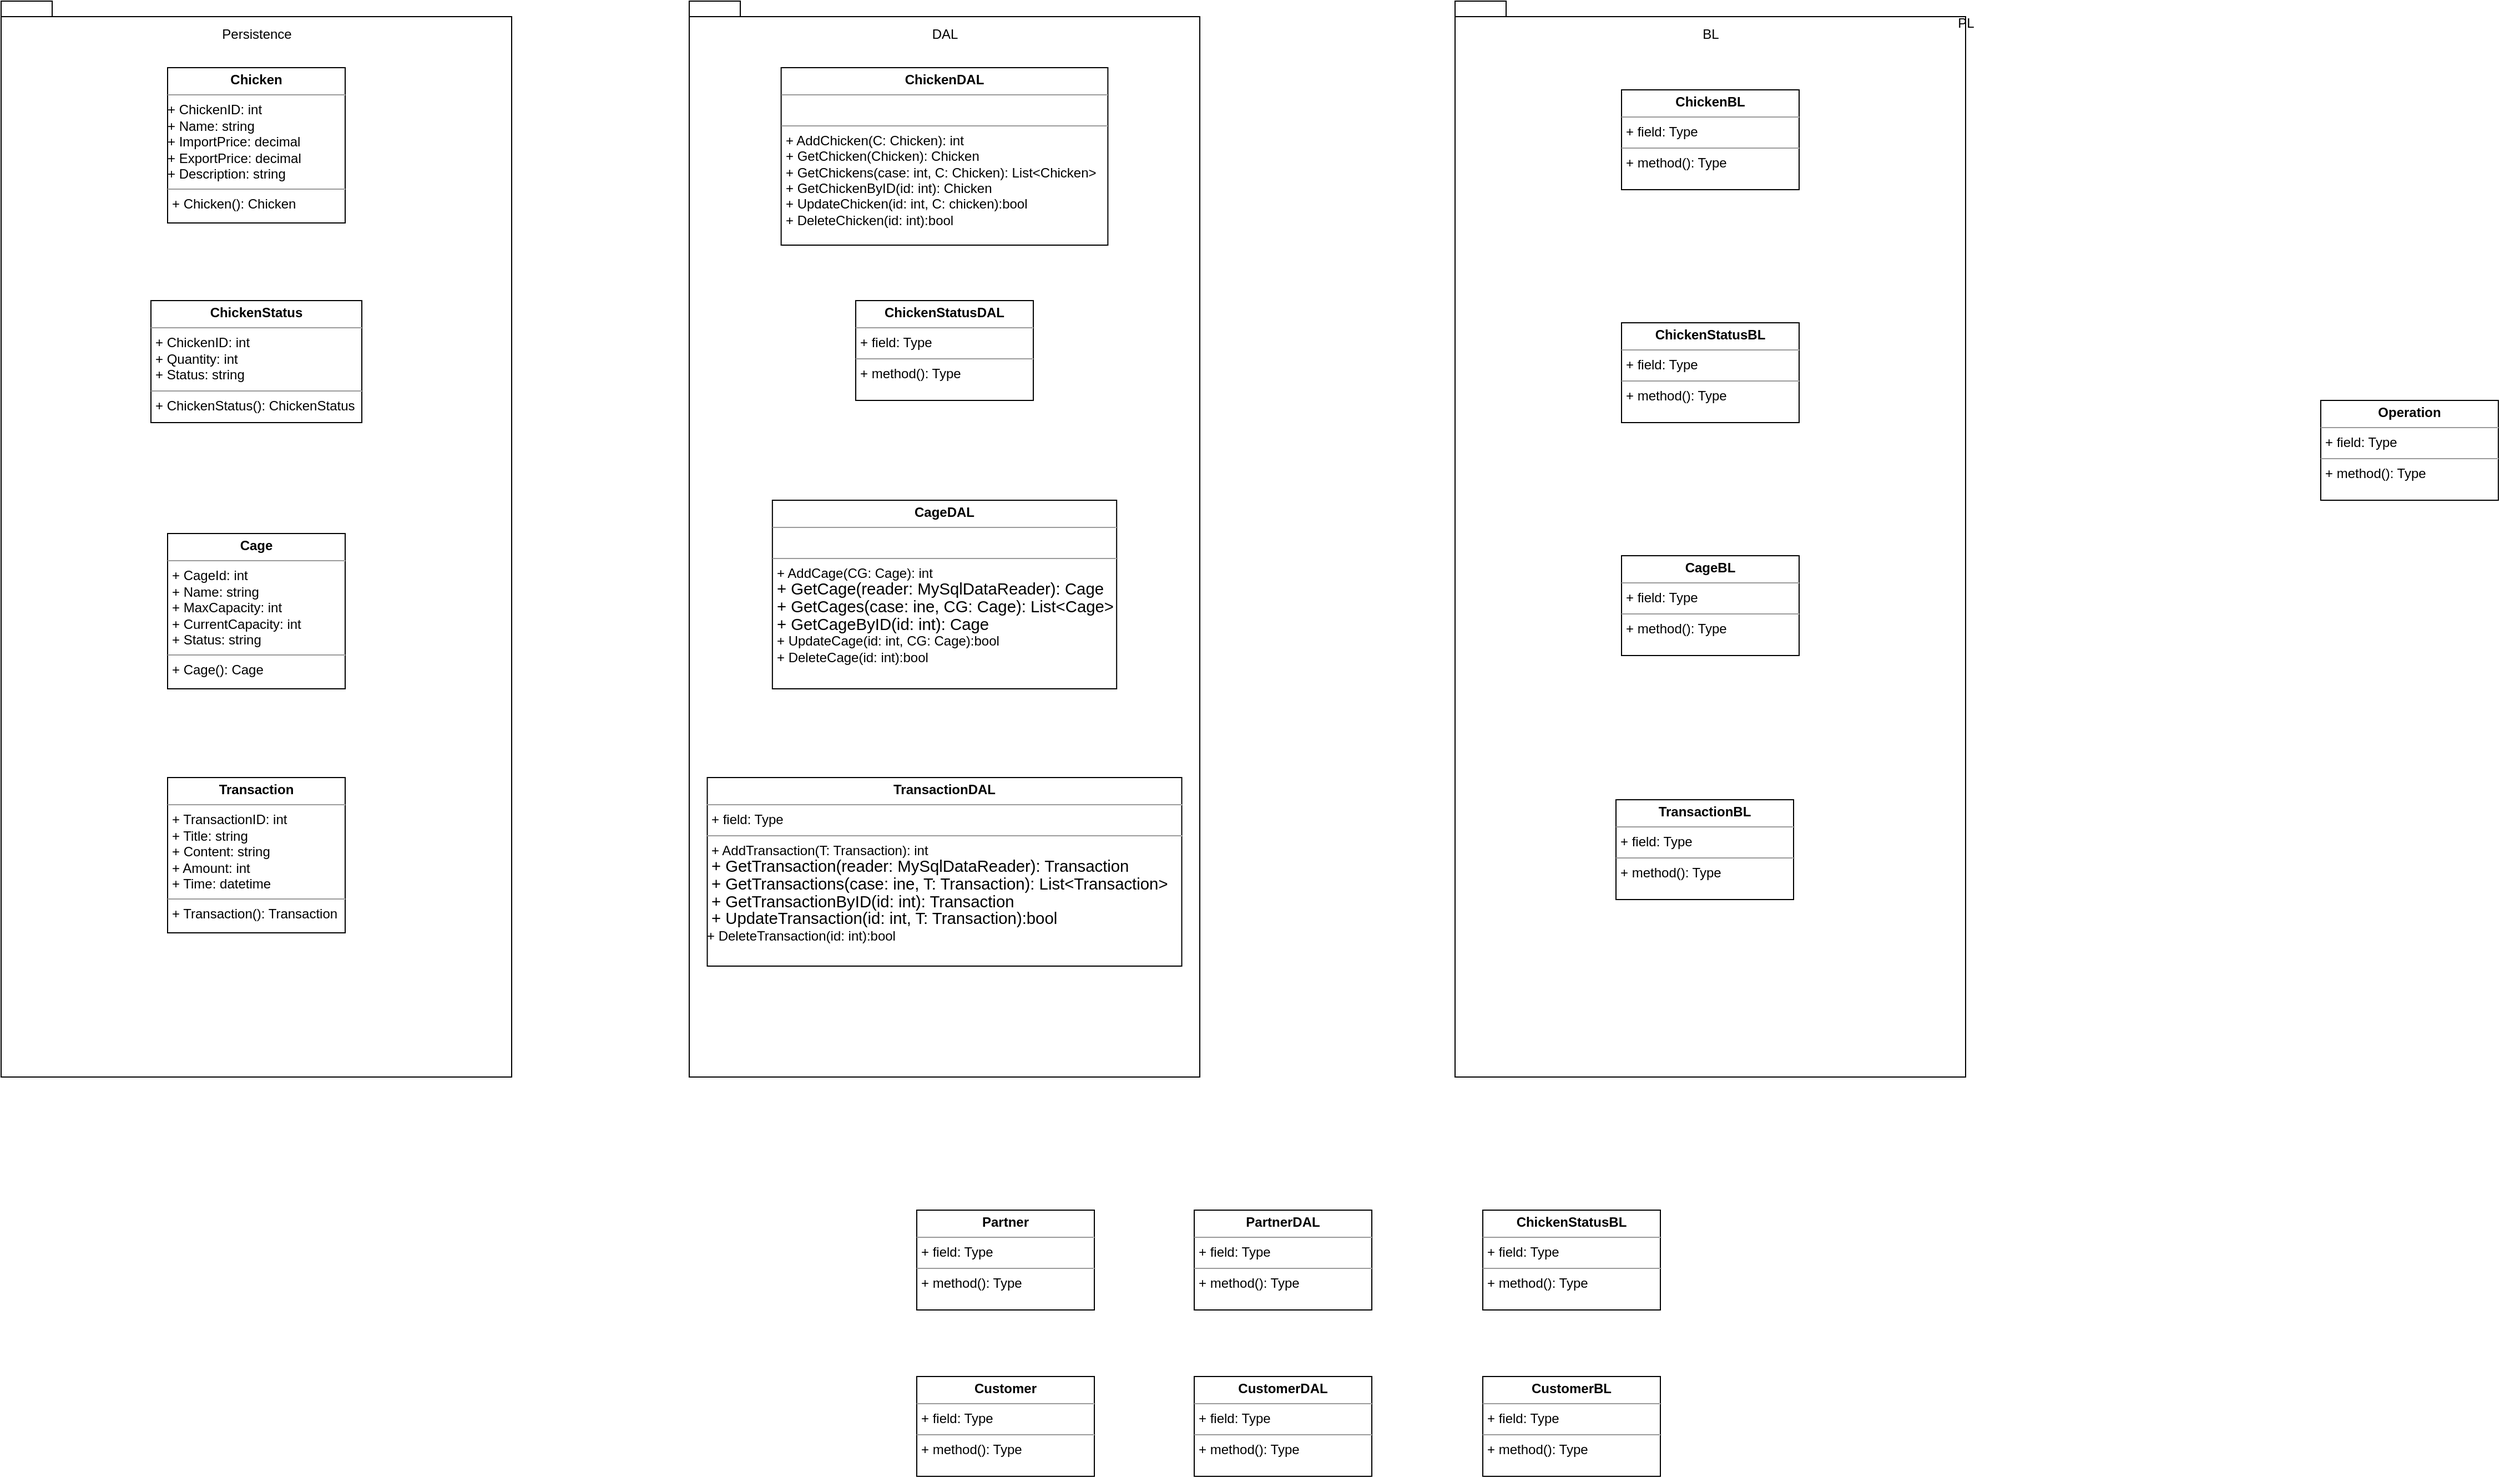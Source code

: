 <mxfile version="19.0.2" type="device"><diagram id="-yrptwHG4IX5d60-gMPN" name="Page-1"><mxGraphModel dx="2087" dy="745" grid="1" gridSize="10" guides="1" tooltips="1" connect="1" arrows="1" fold="1" page="1" pageScale="1" pageWidth="850" pageHeight="1100" math="0" shadow="0"><root><mxCell id="0"/><mxCell id="1" parent="0"/><mxCell id="3QWADPHTWsg8oKNycdvo-4" value="" style="shape=folder;fontStyle=1;spacingTop=10;tabWidth=40;tabHeight=14;tabPosition=left;html=1;" vertex="1" parent="1"><mxGeometry x="690" y="180" width="460" height="970" as="geometry"/></mxCell><mxCell id="3QWADPHTWsg8oKNycdvo-1" value="" style="shape=folder;fontStyle=1;spacingTop=10;tabWidth=40;tabHeight=14;tabPosition=left;html=1;" vertex="1" parent="1"><mxGeometry y="180" width="460" height="970" as="geometry"/></mxCell><mxCell id="YnwA6_S-mutx8f2L4iVD-24" value="" style="shape=folder;fontStyle=1;spacingTop=10;tabWidth=40;tabHeight=14;tabPosition=left;html=1;" parent="1" vertex="1"><mxGeometry x="-620" y="180" width="460" height="970" as="geometry"/></mxCell><mxCell id="YnwA6_S-mutx8f2L4iVD-3" value="&lt;p style=&quot;margin:0px;margin-top:4px;text-align:center;&quot;&gt;&lt;b&gt;CustomerDAL&lt;/b&gt;&lt;/p&gt;&lt;hr size=&quot;1&quot;&gt;&lt;p style=&quot;margin:0px;margin-left:4px;&quot;&gt;+ field: Type&lt;/p&gt;&lt;hr size=&quot;1&quot;&gt;&lt;p style=&quot;margin:0px;margin-left:4px;&quot;&gt;+ method(): Type&lt;/p&gt;" style="verticalAlign=top;align=left;overflow=fill;fontSize=12;fontFamily=Helvetica;html=1;" parent="1" vertex="1"><mxGeometry x="455" y="1420" width="160" height="90" as="geometry"/></mxCell><mxCell id="YnwA6_S-mutx8f2L4iVD-4" value="&lt;p style=&quot;margin:0px;margin-top:4px;text-align:center;&quot;&gt;&lt;b&gt;CustomerBL&lt;/b&gt;&lt;/p&gt;&lt;hr size=&quot;1&quot;&gt;&lt;p style=&quot;margin:0px;margin-left:4px;&quot;&gt;+ field: Type&lt;/p&gt;&lt;hr size=&quot;1&quot;&gt;&lt;p style=&quot;margin:0px;margin-left:4px;&quot;&gt;+ method(): Type&lt;/p&gt;" style="verticalAlign=top;align=left;overflow=fill;fontSize=12;fontFamily=Helvetica;html=1;" parent="1" vertex="1"><mxGeometry x="715" y="1420" width="160" height="90" as="geometry"/></mxCell><mxCell id="YnwA6_S-mutx8f2L4iVD-5" value="&lt;p style=&quot;margin:0px;margin-top:4px;text-align:center;&quot;&gt;&lt;b&gt;ChickenDAL&lt;/b&gt;&lt;/p&gt;&lt;hr size=&quot;1&quot;&gt;&lt;p style=&quot;margin:0px;margin-left:4px;&quot;&gt;&lt;br&gt;&lt;/p&gt;&lt;hr size=&quot;1&quot;&gt;&lt;p style=&quot;margin:0px;margin-left:4px;&quot;&gt;+ AddChicken(C: Chicken): int&lt;/p&gt;&lt;p style=&quot;margin:0px;margin-left:4px;&quot;&gt;+ GetChicken(Chicken): Chicken&lt;/p&gt;&lt;p style=&quot;margin:0px;margin-left:4px;&quot;&gt;+ GetChickens(case: int, C: Chicken): List&amp;lt;Chicken&amp;gt;&lt;/p&gt;&lt;p style=&quot;margin:0px;margin-left:4px;&quot;&gt;+ GetChickenByID(id: int): Chicken&lt;/p&gt;&lt;p style=&quot;margin:0px;margin-left:4px;&quot;&gt;+ UpdateChicken(id: int, C: chicken):bool&lt;/p&gt;&lt;p style=&quot;margin:0px;margin-left:4px;&quot;&gt;+ DeleteChicken(id: int):bool&lt;br&gt;&lt;/p&gt;" style="verticalAlign=top;align=left;overflow=fill;fontSize=12;fontFamily=Helvetica;html=1;" parent="1" vertex="1"><mxGeometry x="82.82" y="240" width="294.37" height="160" as="geometry"/></mxCell><mxCell id="YnwA6_S-mutx8f2L4iVD-6" value="&lt;p style=&quot;margin:0px;margin-top:4px;text-align:center;&quot;&gt;&lt;b&gt;ChickenBL&lt;/b&gt;&lt;br&gt;&lt;/p&gt;&lt;hr size=&quot;1&quot;&gt;&lt;p style=&quot;margin:0px;margin-left:4px;&quot;&gt;+ field: Type&lt;/p&gt;&lt;hr size=&quot;1&quot;&gt;&lt;p style=&quot;margin:0px;margin-left:4px;&quot;&gt;+ method(): Type&lt;/p&gt;" style="verticalAlign=top;align=left;overflow=fill;fontSize=12;fontFamily=Helvetica;html=1;" parent="1" vertex="1"><mxGeometry x="840" y="260" width="160" height="90" as="geometry"/></mxCell><mxCell id="YnwA6_S-mutx8f2L4iVD-7" value="&lt;p style=&quot;margin:0px;margin-top:4px;text-align:center;&quot;&gt;&lt;span style=&quot;font-weight: 700;&quot;&gt;ChickenStatusDAL&lt;/span&gt;&lt;br&gt;&lt;/p&gt;&lt;hr size=&quot;1&quot;&gt;&lt;p style=&quot;margin:0px;margin-left:4px;&quot;&gt;+ field: Type&lt;/p&gt;&lt;hr size=&quot;1&quot;&gt;&lt;p style=&quot;margin:0px;margin-left:4px;&quot;&gt;+ method(): Type&lt;/p&gt;" style="verticalAlign=top;align=left;overflow=fill;fontSize=12;fontFamily=Helvetica;html=1;" parent="1" vertex="1"><mxGeometry x="150.01" y="450" width="160" height="90" as="geometry"/></mxCell><mxCell id="YnwA6_S-mutx8f2L4iVD-8" value="&lt;p style=&quot;margin:0px;margin-top:4px;text-align:center;&quot;&gt;&lt;span style=&quot;font-weight: 700;&quot;&gt;ChickenStatusBL&lt;/span&gt;&lt;br&gt;&lt;/p&gt;&lt;hr size=&quot;1&quot;&gt;&lt;p style=&quot;margin:0px;margin-left:4px;&quot;&gt;+ field: Type&lt;/p&gt;&lt;hr size=&quot;1&quot;&gt;&lt;p style=&quot;margin:0px;margin-left:4px;&quot;&gt;+ method(): Type&lt;/p&gt;" style="verticalAlign=top;align=left;overflow=fill;fontSize=12;fontFamily=Helvetica;html=1;" parent="1" vertex="1"><mxGeometry x="840" y="470" width="160" height="90" as="geometry"/></mxCell><mxCell id="YnwA6_S-mutx8f2L4iVD-9" value="&lt;p style=&quot;margin:0px;margin-top:4px;text-align:center;&quot;&gt;&lt;span style=&quot;font-weight: 700;&quot;&gt;PartnerDAL&lt;/span&gt;&lt;br&gt;&lt;/p&gt;&lt;hr size=&quot;1&quot;&gt;&lt;p style=&quot;margin:0px;margin-left:4px;&quot;&gt;+ field: Type&lt;/p&gt;&lt;hr size=&quot;1&quot;&gt;&lt;p style=&quot;margin:0px;margin-left:4px;&quot;&gt;+ method(): Type&lt;/p&gt;" style="verticalAlign=top;align=left;overflow=fill;fontSize=12;fontFamily=Helvetica;html=1;" parent="1" vertex="1"><mxGeometry x="455" y="1270" width="160" height="90" as="geometry"/></mxCell><mxCell id="YnwA6_S-mutx8f2L4iVD-10" value="&lt;p style=&quot;margin:0px;margin-top:4px;text-align:center;&quot;&gt;&lt;span style=&quot;font-weight: 700;&quot;&gt;ChickenStatusBL&lt;/span&gt;&lt;br&gt;&lt;/p&gt;&lt;hr size=&quot;1&quot;&gt;&lt;p style=&quot;margin:0px;margin-left:4px;&quot;&gt;+ field: Type&lt;/p&gt;&lt;hr size=&quot;1&quot;&gt;&lt;p style=&quot;margin:0px;margin-left:4px;&quot;&gt;+ method(): Type&lt;/p&gt;" style="verticalAlign=top;align=left;overflow=fill;fontSize=12;fontFamily=Helvetica;html=1;" parent="1" vertex="1"><mxGeometry x="715" y="1270" width="160" height="90" as="geometry"/></mxCell><mxCell id="YnwA6_S-mutx8f2L4iVD-11" value="&lt;p style=&quot;margin:0px;margin-top:4px;text-align:center;&quot;&gt;&lt;b&gt;Chicken&lt;/b&gt;&lt;/p&gt;&lt;hr size=&quot;1&quot;&gt;&lt;p style=&quot;margin:0px;margin-left:4px;&quot;&gt;&lt;/p&gt;&lt;span style=&quot;text-align: center;&quot;&gt;+ ChickenID: int&lt;br&gt;+ Name: string&lt;br&gt;&lt;/span&gt;&lt;span style=&quot;text-align: center;&quot;&gt;+ ImportPrice: decimal&lt;br&gt;&lt;/span&gt;&lt;span style=&quot;text-align: center;&quot;&gt;+ ExportPrice: decimal&lt;br&gt;&lt;/span&gt;&lt;span style=&quot;text-align: center;&quot;&gt;+ Description: string&lt;/span&gt;&lt;span style=&quot;text-align: center;&quot;&gt;&lt;br&gt;&lt;/span&gt;&lt;hr size=&quot;1&quot;&gt;&lt;p style=&quot;margin:0px;margin-left:4px;&quot;&gt;+ Chicken(): Chicken&lt;/p&gt;" style="verticalAlign=top;align=left;overflow=fill;fontSize=12;fontFamily=Helvetica;html=1;" parent="1" vertex="1"><mxGeometry x="-470" y="240" width="160" height="140" as="geometry"/></mxCell><mxCell id="YnwA6_S-mutx8f2L4iVD-12" value="&lt;p style=&quot;margin:0px;margin-top:4px;text-align:center;&quot;&gt;&lt;span style=&quot;font-weight: 700;&quot;&gt;ChickenStatus&lt;/span&gt;&lt;br&gt;&lt;/p&gt;&lt;hr size=&quot;1&quot;&gt;&lt;p style=&quot;margin:0px;margin-left:4px;&quot;&gt;&lt;span style=&quot;text-align: center;&quot;&gt;+ ChickenID: int&lt;/span&gt;&lt;br&gt;&lt;/p&gt;&lt;p style=&quot;margin:0px;margin-left:4px;&quot;&gt;&lt;span style=&quot;text-align: center;&quot;&gt;+ Quantity: int&lt;/span&gt;&lt;span style=&quot;text-align: center;&quot;&gt;&lt;br&gt;&lt;/span&gt;&lt;/p&gt;&lt;p style=&quot;margin:0px;margin-left:4px;&quot;&gt;&lt;span style=&quot;text-align: center;&quot;&gt;+ Status: string&lt;/span&gt;&lt;span style=&quot;text-align: center;&quot;&gt;&lt;br&gt;&lt;/span&gt;&lt;/p&gt;&lt;hr size=&quot;1&quot;&gt;&lt;p style=&quot;margin:0px;margin-left:4px;&quot;&gt;+ ChickenStatus(): ChickenStatus&lt;/p&gt;" style="verticalAlign=top;align=left;overflow=fill;fontSize=12;fontFamily=Helvetica;html=1;" parent="1" vertex="1"><mxGeometry x="-485" y="450" width="190" height="110" as="geometry"/></mxCell><mxCell id="YnwA6_S-mutx8f2L4iVD-13" value="&lt;p style=&quot;margin:0px;margin-top:4px;text-align:center;&quot;&gt;&lt;span style=&quot;font-weight: 700;&quot;&gt;Partner&lt;/span&gt;&lt;br&gt;&lt;/p&gt;&lt;hr size=&quot;1&quot;&gt;&lt;p style=&quot;margin:0px;margin-left:4px;&quot;&gt;+ field: Type&lt;/p&gt;&lt;hr size=&quot;1&quot;&gt;&lt;p style=&quot;margin:0px;margin-left:4px;&quot;&gt;+ method(): Type&lt;/p&gt;" style="verticalAlign=top;align=left;overflow=fill;fontSize=12;fontFamily=Helvetica;html=1;" parent="1" vertex="1"><mxGeometry x="205" y="1270" width="160" height="90" as="geometry"/></mxCell><mxCell id="YnwA6_S-mutx8f2L4iVD-14" value="&lt;p style=&quot;margin:0px;margin-top:4px;text-align:center;&quot;&gt;&lt;b&gt;Cage&lt;/b&gt;&lt;/p&gt;&lt;hr size=&quot;1&quot;&gt;&lt;p style=&quot;margin:0px;margin-left:4px;&quot;&gt;+ CageId: int&lt;/p&gt;&lt;p style=&quot;margin:0px;margin-left:4px;&quot;&gt;+ Name: string&lt;/p&gt;&lt;p style=&quot;margin:0px;margin-left:4px;&quot;&gt;+ MaxCapacity: int&lt;/p&gt;&lt;p style=&quot;margin:0px;margin-left:4px;&quot;&gt;+&amp;nbsp;CurrentCapacity: int&lt;/p&gt;&lt;p style=&quot;margin:0px;margin-left:4px;&quot;&gt;+ Status: string&lt;/p&gt;&lt;hr size=&quot;1&quot;&gt;&lt;p style=&quot;margin:0px;margin-left:4px;&quot;&gt;+ Cage(): Cage&lt;/p&gt;" style="verticalAlign=top;align=left;overflow=fill;fontSize=12;fontFamily=Helvetica;html=1;" parent="1" vertex="1"><mxGeometry x="-470" y="660" width="160" height="140" as="geometry"/></mxCell><mxCell id="YnwA6_S-mutx8f2L4iVD-15" value="&lt;p style=&quot;margin:0px;margin-top:4px;text-align:center;&quot;&gt;&lt;b&gt;CageDAL&lt;/b&gt;&lt;/p&gt;&lt;hr size=&quot;1&quot;&gt;&lt;p style=&quot;margin:0px;margin-left:4px;&quot;&gt;&lt;br&gt;&lt;/p&gt;&lt;hr size=&quot;1&quot;&gt;&lt;p style=&quot;margin: 0px 0px 0px 4px;&quot;&gt;+ AddCage(CG: Cage): int&lt;br&gt;&lt;/p&gt;&lt;p style=&quot;margin: 0px 0px 0px 4px;&quot;&gt;&lt;span style=&quot;font-size: 11pt; line-height: 15.693px;&quot;&gt;+ GetCage(reader: MySqlDataReader): Cage&lt;/span&gt;&lt;br&gt;&lt;/p&gt;&lt;p style=&quot;margin: 0px 0px 0px 4px;&quot;&gt;&lt;span style=&quot;font-size: 11pt; line-height: 15.693px;&quot;&gt;&lt;span style=&quot;font-size: 11pt; line-height: 15.693px;&quot;&gt;+ GetCages(case: ine, CG: Cage): List&amp;lt;Cage&amp;gt;&lt;/span&gt;&lt;br&gt;&lt;/span&gt;&lt;/p&gt;&lt;p style=&quot;margin: 0px 0px 0px 4px;&quot;&gt;&lt;span style=&quot;font-size: 11pt; line-height: 15.693px;&quot;&gt;&lt;span style=&quot;font-size: 11pt; line-height: 15.693px;&quot;&gt;+ GetCageByID(id: int): Cage&lt;/span&gt;&lt;br&gt;&lt;/span&gt;&lt;/p&gt;&lt;p style=&quot;margin: 0px 0px 0px 4px;&quot;&gt;+ UpdateCage(id: int, CG: Cage):bool&lt;br&gt;&lt;/p&gt;&lt;p style=&quot;margin:0px;margin-left:4px;&quot;&gt;+ DeleteCage(id: int):bool&lt;br&gt;&lt;/p&gt;" style="verticalAlign=top;align=left;overflow=fill;fontSize=12;fontFamily=Helvetica;html=1;" parent="1" vertex="1"><mxGeometry x="74.93" y="630" width="310.16" height="170" as="geometry"/></mxCell><mxCell id="YnwA6_S-mutx8f2L4iVD-16" value="&lt;p style=&quot;margin:0px;margin-top:4px;text-align:center;&quot;&gt;&lt;b&gt;CageBL&lt;/b&gt;&lt;/p&gt;&lt;hr size=&quot;1&quot;&gt;&lt;p style=&quot;margin:0px;margin-left:4px;&quot;&gt;+ field: Type&lt;/p&gt;&lt;hr size=&quot;1&quot;&gt;&lt;p style=&quot;margin:0px;margin-left:4px;&quot;&gt;+ method(): Type&lt;/p&gt;" style="verticalAlign=top;align=left;overflow=fill;fontSize=12;fontFamily=Helvetica;html=1;" parent="1" vertex="1"><mxGeometry x="840" y="680" width="160" height="90" as="geometry"/></mxCell><mxCell id="YnwA6_S-mutx8f2L4iVD-17" value="&lt;p style=&quot;margin:0px;margin-top:4px;text-align:center;&quot;&gt;&lt;b&gt;Customer&lt;/b&gt;&lt;/p&gt;&lt;hr size=&quot;1&quot;&gt;&lt;p style=&quot;margin:0px;margin-left:4px;&quot;&gt;+ field: Type&lt;/p&gt;&lt;hr size=&quot;1&quot;&gt;&lt;p style=&quot;margin:0px;margin-left:4px;&quot;&gt;+ method(): Type&lt;/p&gt;" style="verticalAlign=top;align=left;overflow=fill;fontSize=12;fontFamily=Helvetica;html=1;" parent="1" vertex="1"><mxGeometry x="205" y="1420" width="160" height="90" as="geometry"/></mxCell><mxCell id="YnwA6_S-mutx8f2L4iVD-18" value="&lt;p style=&quot;margin:0px;margin-top:4px;text-align:center;&quot;&gt;&lt;span style=&quot;&quot;&gt;&lt;b&gt;Transaction&lt;/b&gt;&lt;/span&gt;&lt;br&gt;&lt;/p&gt;&lt;hr size=&quot;1&quot;&gt;&lt;p style=&quot;margin:0px;margin-left:4px;&quot;&gt;&lt;span style=&quot;text-align: center;&quot;&gt;+ TransactionID: int&lt;/span&gt;&lt;br&gt;&lt;/p&gt;&lt;p style=&quot;margin:0px;margin-left:4px;&quot;&gt;&lt;span style=&quot;text-align: center;&quot;&gt;+ Title: string&lt;/span&gt;&lt;span style=&quot;text-align: center;&quot;&gt;&lt;br&gt;&lt;/span&gt;&lt;/p&gt;&lt;p style=&quot;margin:0px;margin-left:4px;&quot;&gt;&lt;span style=&quot;text-align: center;&quot;&gt;+ Content: string&lt;/span&gt;&lt;br&gt;&lt;/p&gt;&lt;p style=&quot;margin:0px;margin-left:4px;&quot;&gt;&lt;span style=&quot;text-align: center;&quot;&gt;+ Amount: int&lt;/span&gt;&lt;span style=&quot;text-align: center;&quot;&gt;&lt;br&gt;&lt;/span&gt;&lt;/p&gt;&lt;p style=&quot;margin:0px;margin-left:4px;&quot;&gt;&lt;span style=&quot;text-align: center;&quot;&gt;+ Time: datetime&lt;/span&gt;&lt;br&gt;&lt;/p&gt;&lt;hr size=&quot;1&quot;&gt;&lt;p style=&quot;margin:0px;margin-left:4px;&quot;&gt;+ Transaction(): Transaction&lt;/p&gt;" style="verticalAlign=top;align=left;overflow=fill;fontSize=12;fontFamily=Helvetica;html=1;" parent="1" vertex="1"><mxGeometry x="-470" y="880" width="160" height="140" as="geometry"/></mxCell><mxCell id="YnwA6_S-mutx8f2L4iVD-19" value="&lt;p style=&quot;margin:0px;margin-top:4px;text-align:center;&quot;&gt;&lt;span style=&quot;&quot;&gt;&lt;b&gt;TransactionDAL&lt;/b&gt;&lt;/span&gt;&lt;br&gt;&lt;/p&gt;&lt;hr size=&quot;1&quot;&gt;&lt;p style=&quot;margin:0px;margin-left:4px;&quot;&gt;+ field: Type&lt;/p&gt;&lt;hr size=&quot;1&quot;&gt;&lt;p style=&quot;margin:0px;margin-left:4px;&quot;&gt;&lt;span&gt;+ AddTransaction(T: Transaction): int&lt;/span&gt;&lt;br&gt;&lt;/p&gt;&lt;p style=&quot;margin:0px;margin-left:4px;&quot;&gt;&lt;span&gt;&lt;span style=&quot;font-size: 11pt; line-height: 107%;&quot;&gt;+ GetTransaction(reader: MySqlDataReader): Transaction&lt;/span&gt;&lt;br&gt;&lt;/span&gt;&lt;/p&gt;&lt;p style=&quot;margin:0px;margin-left:4px;&quot;&gt;&lt;span&gt;&lt;span style=&quot;font-size: 11pt; line-height: 107%;&quot;&gt;&lt;span style=&quot;font-size: 11pt; line-height: 107%;&quot;&gt;+ GetTransactions(case: ine, T: Transaction): List&amp;lt;Transaction&amp;gt;&lt;/span&gt;&lt;br&gt;&lt;/span&gt;&lt;/span&gt;&lt;/p&gt;&lt;p style=&quot;margin:0px;margin-left:4px;&quot;&gt;&lt;span&gt;&lt;span style=&quot;font-size: 11pt; line-height: 107%;&quot;&gt;&lt;span style=&quot;font-size: 11pt; line-height: 107%;&quot;&gt;&lt;span style=&quot;font-size: 11pt; line-height: 107%;&quot;&gt;+ GetTransactionByID(id: int): Transaction&lt;/span&gt;&lt;br&gt;&lt;/span&gt;&lt;/span&gt;&lt;/span&gt;&lt;/p&gt;&lt;p style=&quot;margin:0px;margin-left:4px;&quot;&gt;&lt;span&gt;&lt;span style=&quot;font-size: 11pt; line-height: 107%;&quot;&gt;&lt;span style=&quot;font-size: 11pt; line-height: 107%;&quot;&gt;&lt;span style=&quot;font-size: 11pt; line-height: 107%;&quot;&gt;&lt;span style=&quot;font-size: 11pt; line-height: 107%;&quot;&gt;+ UpdateTransaction(id: int, T: Transaction):bool&lt;/span&gt;&lt;br&gt;&lt;/span&gt;&lt;/span&gt;&lt;/span&gt;&lt;/span&gt;&lt;/p&gt;&lt;span&gt;+ DeleteTransaction(id: int):bool&lt;/span&gt;" style="verticalAlign=top;align=left;overflow=fill;fontSize=12;fontFamily=Helvetica;html=1;" parent="1" vertex="1"><mxGeometry x="16.26" y="880" width="427.5" height="170" as="geometry"/></mxCell><mxCell id="YnwA6_S-mutx8f2L4iVD-20" value="&lt;p style=&quot;margin:0px;margin-top:4px;text-align:center;&quot;&gt;&lt;span style=&quot;&quot;&gt;&lt;b&gt;TransactionBL&lt;/b&gt;&lt;/span&gt;&lt;br&gt;&lt;/p&gt;&lt;hr size=&quot;1&quot;&gt;&lt;p style=&quot;margin:0px;margin-left:4px;&quot;&gt;+ field: Type&lt;/p&gt;&lt;hr size=&quot;1&quot;&gt;&lt;p style=&quot;margin:0px;margin-left:4px;&quot;&gt;+ method(): Type&lt;/p&gt;" style="verticalAlign=top;align=left;overflow=fill;fontSize=12;fontFamily=Helvetica;html=1;" parent="1" vertex="1"><mxGeometry x="835" y="900" width="160" height="90" as="geometry"/></mxCell><mxCell id="YnwA6_S-mutx8f2L4iVD-21" value="&lt;p style=&quot;margin:0px;margin-top:4px;text-align:center;&quot;&gt;&lt;b&gt;Operation&lt;/b&gt;&lt;/p&gt;&lt;hr size=&quot;1&quot;&gt;&lt;p style=&quot;margin:0px;margin-left:4px;&quot;&gt;+ field: Type&lt;/p&gt;&lt;hr size=&quot;1&quot;&gt;&lt;p style=&quot;margin:0px;margin-left:4px;&quot;&gt;+ method(): Type&lt;/p&gt;" style="verticalAlign=top;align=left;overflow=fill;fontSize=12;fontFamily=Helvetica;html=1;" parent="1" vertex="1"><mxGeometry x="1470" y="540" width="160" height="90" as="geometry"/></mxCell><mxCell id="YnwA6_S-mutx8f2L4iVD-27" value="DAL" style="text;html=1;align=center;verticalAlign=middle;resizable=0;points=[];autosize=1;strokeColor=none;fillColor=none;fontSize=12;" parent="1" vertex="1"><mxGeometry x="210" y="200" width="40" height="20" as="geometry"/></mxCell><mxCell id="YnwA6_S-mutx8f2L4iVD-28" value="BL" style="text;html=1;align=center;verticalAlign=middle;resizable=0;points=[];autosize=1;strokeColor=none;fillColor=none;fontSize=12;" parent="1" vertex="1"><mxGeometry x="905" y="200" width="30" height="20" as="geometry"/></mxCell><mxCell id="YnwA6_S-mutx8f2L4iVD-29" value="Persistence" style="text;html=1;align=center;verticalAlign=middle;resizable=0;points=[];autosize=1;strokeColor=none;fillColor=none;fontSize=12;" parent="1" vertex="1"><mxGeometry x="-430" y="200" width="80" height="20" as="geometry"/></mxCell><mxCell id="YnwA6_S-mutx8f2L4iVD-31" value="PL" style="text;html=1;align=center;verticalAlign=middle;resizable=0;points=[];autosize=1;strokeColor=none;fillColor=none;fontSize=12;" parent="1" vertex="1"><mxGeometry x="1135" y="190" width="30" height="20" as="geometry"/></mxCell></root></mxGraphModel></diagram></mxfile>